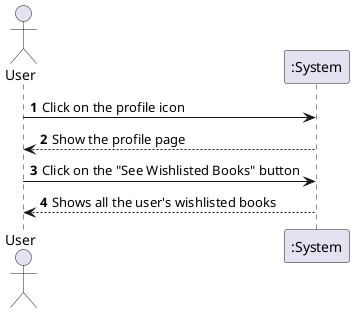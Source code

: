 @startuml
'https://plantuml.com/sequence-diagram

autonumber

actor "User" as user
participant ":System" as sys

user -> sys: Click on the profile icon
user <-- sys: Show the profile page

user -> sys: Click on the "See Wishlisted Books" button
user <-- sys: Shows all the user's wishlisted books
@enduml